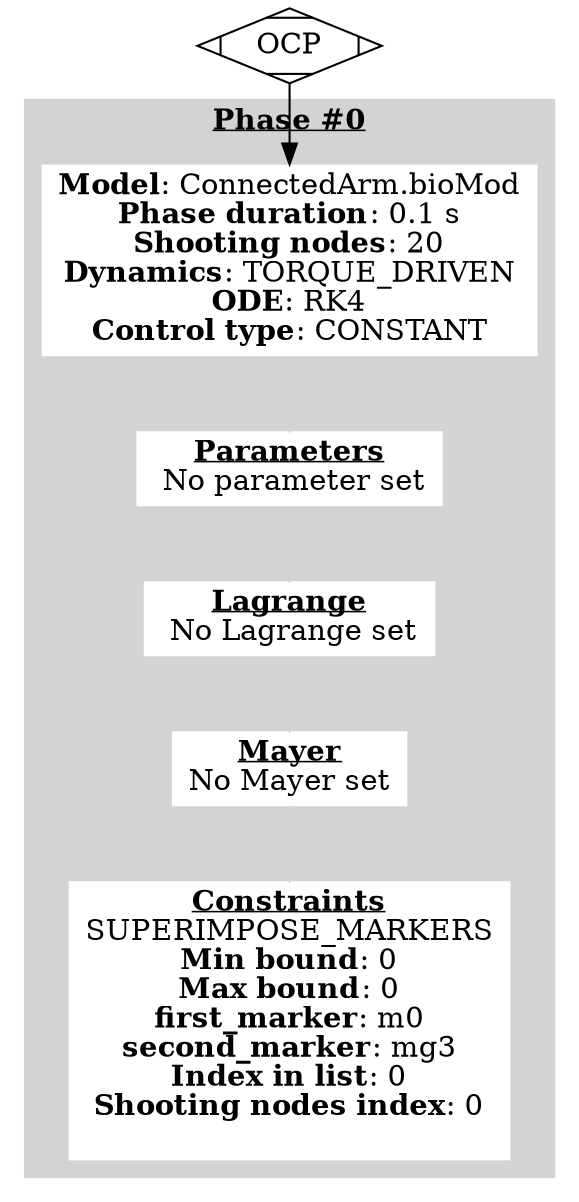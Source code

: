 digraph ocp_graph {
	node [shape=plaintext]
	OCP [shape=Mdiamond]
	subgraph cluster_0 {
		node [color=white style=filled]
		color=lightgrey style=filled
		label=<<u><b>Phase #0</b></u>>
		nlp_node_0 [label=<<b>Model</b>: ConnectedArm.bioMod<br/><b>Phase duration</b>: 0.1 s<br/><b>Shooting nodes</b>: 20<br/><b>Dynamics</b>: TORQUE_DRIVEN<br/><b>ODE</b>: RK4<br/><b>Control type</b>: CONSTANT>]
		param_00 [label=<<u><b>Parameters</b></u><br/> No parameter set>]
		lagrange_0 [label=<<u><b>Lagrange</b></u><br/> No Lagrange set>]
		mayer_node_0 [label=<<u><b>Mayer</b></u><br/>No Mayer set>]
		constraints_node_0 [label=<<u><b>Constraints</b></u><br/>SUPERIMPOSE_MARKERS<br/><b>Min bound</b>: 0<br/><b>Max bound</b>: 0<br/><b>first_marker</b>: m0<br/><b>second_marker</b>: mg3<br/><b>Index in list</b>: 0<br/><b>Shooting nodes index</b>: 0<br/><br/>>]
	}
	OCP -> nlp_node_0
	nlp_node_0 -> param_00 [color=lightgrey]
	param_00 -> lagrange_0 [color=lightgrey]
	lagrange_0 -> mayer_node_0 [color=lightgrey]
	mayer_node_0 -> constraints_node_0 [color=lightgrey]
	subgraph cluster_phase_transitions {
		node [color=grey style=filled]
		color=invis style=""
		label=<<u><b>Phase transitions</b></u>>
	}
}
